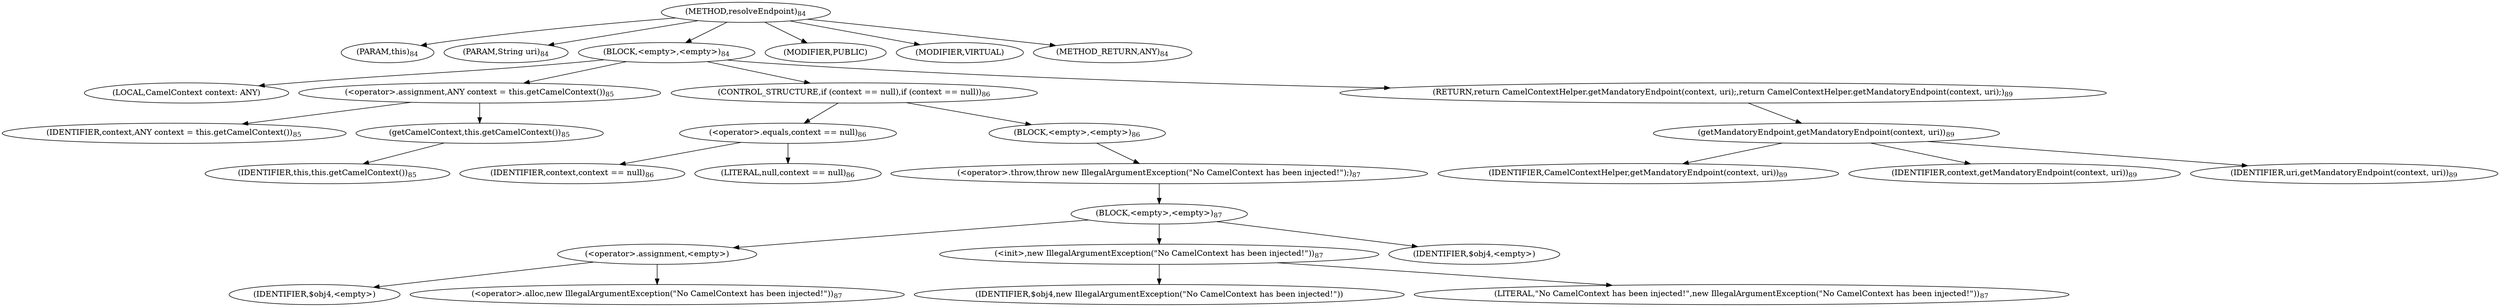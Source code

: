 digraph "resolveEndpoint" {  
"250" [label = <(METHOD,resolveEndpoint)<SUB>84</SUB>> ]
"15" [label = <(PARAM,this)<SUB>84</SUB>> ]
"251" [label = <(PARAM,String uri)<SUB>84</SUB>> ]
"252" [label = <(BLOCK,&lt;empty&gt;,&lt;empty&gt;)<SUB>84</SUB>> ]
"253" [label = <(LOCAL,CamelContext context: ANY)> ]
"254" [label = <(&lt;operator&gt;.assignment,ANY context = this.getCamelContext())<SUB>85</SUB>> ]
"255" [label = <(IDENTIFIER,context,ANY context = this.getCamelContext())<SUB>85</SUB>> ]
"256" [label = <(getCamelContext,this.getCamelContext())<SUB>85</SUB>> ]
"14" [label = <(IDENTIFIER,this,this.getCamelContext())<SUB>85</SUB>> ]
"257" [label = <(CONTROL_STRUCTURE,if (context == null),if (context == null))<SUB>86</SUB>> ]
"258" [label = <(&lt;operator&gt;.equals,context == null)<SUB>86</SUB>> ]
"259" [label = <(IDENTIFIER,context,context == null)<SUB>86</SUB>> ]
"260" [label = <(LITERAL,null,context == null)<SUB>86</SUB>> ]
"261" [label = <(BLOCK,&lt;empty&gt;,&lt;empty&gt;)<SUB>86</SUB>> ]
"262" [label = <(&lt;operator&gt;.throw,throw new IllegalArgumentException(&quot;No CamelContext has been injected!&quot;);)<SUB>87</SUB>> ]
"263" [label = <(BLOCK,&lt;empty&gt;,&lt;empty&gt;)<SUB>87</SUB>> ]
"264" [label = <(&lt;operator&gt;.assignment,&lt;empty&gt;)> ]
"265" [label = <(IDENTIFIER,$obj4,&lt;empty&gt;)> ]
"266" [label = <(&lt;operator&gt;.alloc,new IllegalArgumentException(&quot;No CamelContext has been injected!&quot;))<SUB>87</SUB>> ]
"267" [label = <(&lt;init&gt;,new IllegalArgumentException(&quot;No CamelContext has been injected!&quot;))<SUB>87</SUB>> ]
"268" [label = <(IDENTIFIER,$obj4,new IllegalArgumentException(&quot;No CamelContext has been injected!&quot;))> ]
"269" [label = <(LITERAL,&quot;No CamelContext has been injected!&quot;,new IllegalArgumentException(&quot;No CamelContext has been injected!&quot;))<SUB>87</SUB>> ]
"270" [label = <(IDENTIFIER,$obj4,&lt;empty&gt;)> ]
"271" [label = <(RETURN,return CamelContextHelper.getMandatoryEndpoint(context, uri);,return CamelContextHelper.getMandatoryEndpoint(context, uri);)<SUB>89</SUB>> ]
"272" [label = <(getMandatoryEndpoint,getMandatoryEndpoint(context, uri))<SUB>89</SUB>> ]
"273" [label = <(IDENTIFIER,CamelContextHelper,getMandatoryEndpoint(context, uri))<SUB>89</SUB>> ]
"274" [label = <(IDENTIFIER,context,getMandatoryEndpoint(context, uri))<SUB>89</SUB>> ]
"275" [label = <(IDENTIFIER,uri,getMandatoryEndpoint(context, uri))<SUB>89</SUB>> ]
"276" [label = <(MODIFIER,PUBLIC)> ]
"277" [label = <(MODIFIER,VIRTUAL)> ]
"278" [label = <(METHOD_RETURN,ANY)<SUB>84</SUB>> ]
  "250" -> "15" 
  "250" -> "251" 
  "250" -> "252" 
  "250" -> "276" 
  "250" -> "277" 
  "250" -> "278" 
  "252" -> "253" 
  "252" -> "254" 
  "252" -> "257" 
  "252" -> "271" 
  "254" -> "255" 
  "254" -> "256" 
  "256" -> "14" 
  "257" -> "258" 
  "257" -> "261" 
  "258" -> "259" 
  "258" -> "260" 
  "261" -> "262" 
  "262" -> "263" 
  "263" -> "264" 
  "263" -> "267" 
  "263" -> "270" 
  "264" -> "265" 
  "264" -> "266" 
  "267" -> "268" 
  "267" -> "269" 
  "271" -> "272" 
  "272" -> "273" 
  "272" -> "274" 
  "272" -> "275" 
}
